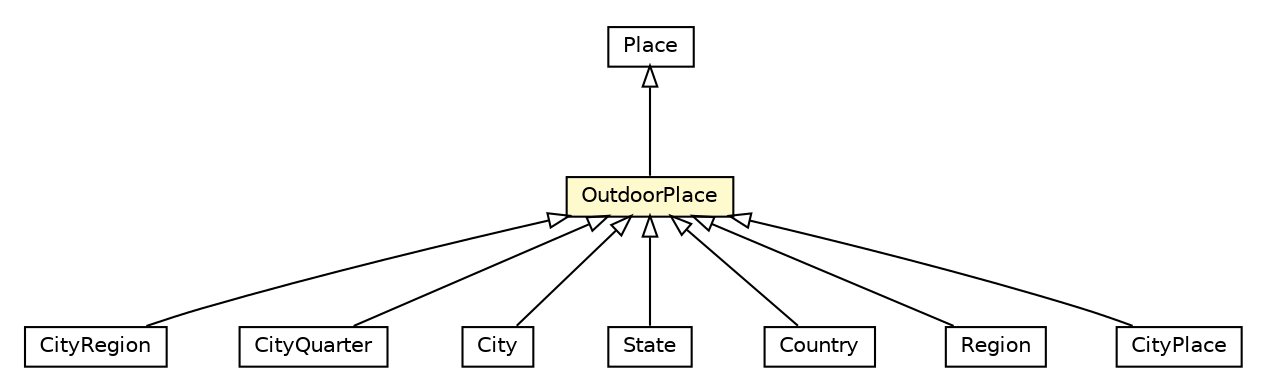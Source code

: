 #!/usr/local/bin/dot
#
# Class diagram 
# Generated by UMLGraph version 5.1 (http://www.umlgraph.org/)
#

digraph G {
	edge [fontname="Helvetica",fontsize=10,labelfontname="Helvetica",labelfontsize=10];
	node [fontname="Helvetica",fontsize=10,shape=plaintext];
	nodesep=0.25;
	ranksep=0.5;
	// org.universAAL.ontology.location.Place
	c3381930 [label=<<table title="org.universAAL.ontology.location.Place" border="0" cellborder="1" cellspacing="0" cellpadding="2" port="p" href="../Place.html">
		<tr><td><table border="0" cellspacing="0" cellpadding="1">
<tr><td align="center" balign="center"> Place </td></tr>
		</table></td></tr>
		</table>>, fontname="Helvetica", fontcolor="black", fontsize=10.0];
	// org.universAAL.ontology.location.outdoor.CityRegion
	c3381948 [label=<<table title="org.universAAL.ontology.location.outdoor.CityRegion" border="0" cellborder="1" cellspacing="0" cellpadding="2" port="p" href="./CityRegion.html">
		<tr><td><table border="0" cellspacing="0" cellpadding="1">
<tr><td align="center" balign="center"> CityRegion </td></tr>
		</table></td></tr>
		</table>>, fontname="Helvetica", fontcolor="black", fontsize=10.0];
	// org.universAAL.ontology.location.outdoor.CityQuarter
	c3381949 [label=<<table title="org.universAAL.ontology.location.outdoor.CityQuarter" border="0" cellborder="1" cellspacing="0" cellpadding="2" port="p" href="./CityQuarter.html">
		<tr><td><table border="0" cellspacing="0" cellpadding="1">
<tr><td align="center" balign="center"> CityQuarter </td></tr>
		</table></td></tr>
		</table>>, fontname="Helvetica", fontcolor="black", fontsize=10.0];
	// org.universAAL.ontology.location.outdoor.City
	c3381950 [label=<<table title="org.universAAL.ontology.location.outdoor.City" border="0" cellborder="1" cellspacing="0" cellpadding="2" port="p" href="./City.html">
		<tr><td><table border="0" cellspacing="0" cellpadding="1">
<tr><td align="center" balign="center"> City </td></tr>
		</table></td></tr>
		</table>>, fontname="Helvetica", fontcolor="black", fontsize=10.0];
	// org.universAAL.ontology.location.outdoor.State
	c3381951 [label=<<table title="org.universAAL.ontology.location.outdoor.State" border="0" cellborder="1" cellspacing="0" cellpadding="2" port="p" href="./State.html">
		<tr><td><table border="0" cellspacing="0" cellpadding="1">
<tr><td align="center" balign="center"> State </td></tr>
		</table></td></tr>
		</table>>, fontname="Helvetica", fontcolor="black", fontsize=10.0];
	// org.universAAL.ontology.location.outdoor.Country
	c3381952 [label=<<table title="org.universAAL.ontology.location.outdoor.Country" border="0" cellborder="1" cellspacing="0" cellpadding="2" port="p" href="./Country.html">
		<tr><td><table border="0" cellspacing="0" cellpadding="1">
<tr><td align="center" balign="center"> Country </td></tr>
		</table></td></tr>
		</table>>, fontname="Helvetica", fontcolor="black", fontsize=10.0];
	// org.universAAL.ontology.location.outdoor.Region
	c3381953 [label=<<table title="org.universAAL.ontology.location.outdoor.Region" border="0" cellborder="1" cellspacing="0" cellpadding="2" port="p" href="./Region.html">
		<tr><td><table border="0" cellspacing="0" cellpadding="1">
<tr><td align="center" balign="center"> Region </td></tr>
		</table></td></tr>
		</table>>, fontname="Helvetica", fontcolor="black", fontsize=10.0];
	// org.universAAL.ontology.location.outdoor.OutdoorPlace
	c3381954 [label=<<table title="org.universAAL.ontology.location.outdoor.OutdoorPlace" border="0" cellborder="1" cellspacing="0" cellpadding="2" port="p" bgcolor="lemonChiffon" href="./OutdoorPlace.html">
		<tr><td><table border="0" cellspacing="0" cellpadding="1">
<tr><td align="center" balign="center"> OutdoorPlace </td></tr>
		</table></td></tr>
		</table>>, fontname="Helvetica", fontcolor="black", fontsize=10.0];
	// org.universAAL.ontology.location.outdoor.CityPlace
	c3381955 [label=<<table title="org.universAAL.ontology.location.outdoor.CityPlace" border="0" cellborder="1" cellspacing="0" cellpadding="2" port="p" href="./CityPlace.html">
		<tr><td><table border="0" cellspacing="0" cellpadding="1">
<tr><td align="center" balign="center"> CityPlace </td></tr>
		</table></td></tr>
		</table>>, fontname="Helvetica", fontcolor="black", fontsize=10.0];
	//org.universAAL.ontology.location.outdoor.CityRegion extends org.universAAL.ontology.location.outdoor.OutdoorPlace
	c3381954:p -> c3381948:p [dir=back,arrowtail=empty];
	//org.universAAL.ontology.location.outdoor.CityQuarter extends org.universAAL.ontology.location.outdoor.OutdoorPlace
	c3381954:p -> c3381949:p [dir=back,arrowtail=empty];
	//org.universAAL.ontology.location.outdoor.City extends org.universAAL.ontology.location.outdoor.OutdoorPlace
	c3381954:p -> c3381950:p [dir=back,arrowtail=empty];
	//org.universAAL.ontology.location.outdoor.State extends org.universAAL.ontology.location.outdoor.OutdoorPlace
	c3381954:p -> c3381951:p [dir=back,arrowtail=empty];
	//org.universAAL.ontology.location.outdoor.Country extends org.universAAL.ontology.location.outdoor.OutdoorPlace
	c3381954:p -> c3381952:p [dir=back,arrowtail=empty];
	//org.universAAL.ontology.location.outdoor.Region extends org.universAAL.ontology.location.outdoor.OutdoorPlace
	c3381954:p -> c3381953:p [dir=back,arrowtail=empty];
	//org.universAAL.ontology.location.outdoor.OutdoorPlace extends org.universAAL.ontology.location.Place
	c3381930:p -> c3381954:p [dir=back,arrowtail=empty];
	//org.universAAL.ontology.location.outdoor.CityPlace extends org.universAAL.ontology.location.outdoor.OutdoorPlace
	c3381954:p -> c3381955:p [dir=back,arrowtail=empty];
}

